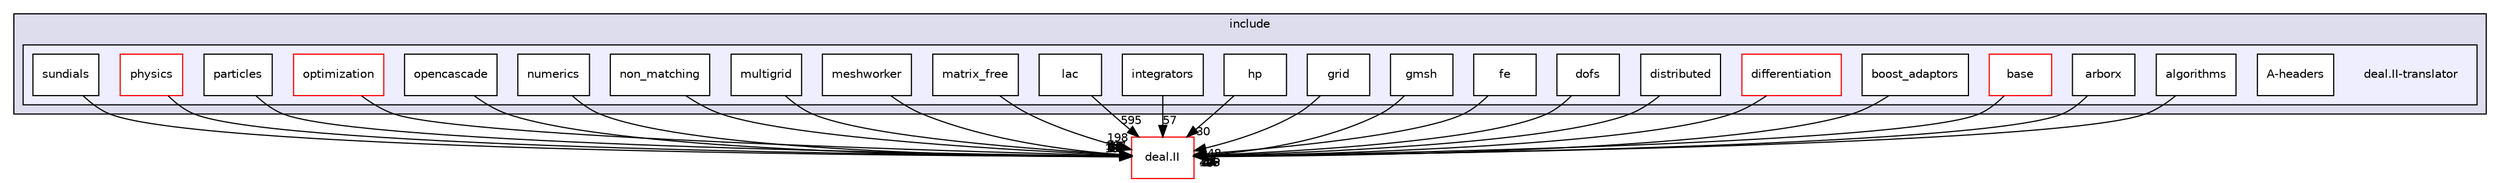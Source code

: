 digraph "include/deal.II-translator" {
  compound=true
  node [ fontsize="10", fontname="Helvetica"];
  edge [ labelfontsize="10", labelfontname="Helvetica"];
  subgraph clusterdir_d44c64559bbebec7f509842c48db8b23 {
    graph [ bgcolor="#ddddee", pencolor="black", label="include" fontname="Helvetica", fontsize="10", URL="dir_d44c64559bbebec7f509842c48db8b23.html"]
  subgraph clusterdir_386d89ad50a3909c2af5a93b48d2c3ff {
    graph [ bgcolor="#eeeeff", pencolor="black", label="" URL="dir_386d89ad50a3909c2af5a93b48d2c3ff.html"];
    dir_386d89ad50a3909c2af5a93b48d2c3ff [shape=plaintext label="deal.II-translator"];
    dir_cc75f060796bff01877bcf1601cca8a4 [shape=box label="A-headers" color="black" fillcolor="white" style="filled" URL="dir_cc75f060796bff01877bcf1601cca8a4.html"];
    dir_82bd2249df614e3fc1b0034abb0e4065 [shape=box label="algorithms" color="black" fillcolor="white" style="filled" URL="dir_82bd2249df614e3fc1b0034abb0e4065.html"];
    dir_f3320fa8d5b74c7a22186b75e45d8869 [shape=box label="arborx" color="black" fillcolor="white" style="filled" URL="dir_f3320fa8d5b74c7a22186b75e45d8869.html"];
    dir_93218cacdf2be213c307fc2583c9455e [shape=box label="base" color="red" fillcolor="white" style="filled" URL="dir_93218cacdf2be213c307fc2583c9455e.html"];
    dir_b9efbdbcc7aa255bcb51ffb1fb053aaf [shape=box label="boost_adaptors" color="black" fillcolor="white" style="filled" URL="dir_b9efbdbcc7aa255bcb51ffb1fb053aaf.html"];
    dir_246939c7da9b1a85fadbff90a906fca9 [shape=box label="differentiation" color="red" fillcolor="white" style="filled" URL="dir_246939c7da9b1a85fadbff90a906fca9.html"];
    dir_19a0b2fa1cc3e9b967c06e2279c53201 [shape=box label="distributed" color="black" fillcolor="white" style="filled" URL="dir_19a0b2fa1cc3e9b967c06e2279c53201.html"];
    dir_1e778d43cf6aad056e6fe1b98b28b699 [shape=box label="dofs" color="black" fillcolor="white" style="filled" URL="dir_1e778d43cf6aad056e6fe1b98b28b699.html"];
    dir_b8c51392e34cda26544962c3a4fa899a [shape=box label="fe" color="black" fillcolor="white" style="filled" URL="dir_b8c51392e34cda26544962c3a4fa899a.html"];
    dir_f65beeaad236d478968c18768c1c3cc2 [shape=box label="gmsh" color="black" fillcolor="white" style="filled" URL="dir_f65beeaad236d478968c18768c1c3cc2.html"];
    dir_2515ac7caeed6398a0895236857aa63d [shape=box label="grid" color="black" fillcolor="white" style="filled" URL="dir_2515ac7caeed6398a0895236857aa63d.html"];
    dir_ad58f32104e20e179ee564493ce24f15 [shape=box label="hp" color="black" fillcolor="white" style="filled" URL="dir_ad58f32104e20e179ee564493ce24f15.html"];
    dir_262bb043e1d13f16893e0ab01c8695c3 [shape=box label="integrators" color="black" fillcolor="white" style="filled" URL="dir_262bb043e1d13f16893e0ab01c8695c3.html"];
    dir_02edea70bfa5bf4eaf5d0a0cab383aeb [shape=box label="lac" color="black" fillcolor="white" style="filled" URL="dir_02edea70bfa5bf4eaf5d0a0cab383aeb.html"];
    dir_eef4d9156d3c44261ab5a08a28feeb42 [shape=box label="matrix_free" color="black" fillcolor="white" style="filled" URL="dir_eef4d9156d3c44261ab5a08a28feeb42.html"];
    dir_ad2896c6d39e0fd0b60e775d087d83db [shape=box label="meshworker" color="black" fillcolor="white" style="filled" URL="dir_ad2896c6d39e0fd0b60e775d087d83db.html"];
    dir_d7c3ad262a6dbe88e2b6275d5eb05496 [shape=box label="multigrid" color="black" fillcolor="white" style="filled" URL="dir_d7c3ad262a6dbe88e2b6275d5eb05496.html"];
    dir_3594e3237e96873c1489d0b668fc7b66 [shape=box label="non_matching" color="black" fillcolor="white" style="filled" URL="dir_3594e3237e96873c1489d0b668fc7b66.html"];
    dir_c47e7ba737564dfae683239e6a95bd0b [shape=box label="numerics" color="black" fillcolor="white" style="filled" URL="dir_c47e7ba737564dfae683239e6a95bd0b.html"];
    dir_dcc7fa5dadc6611e69233968e56dcf5d [shape=box label="opencascade" color="black" fillcolor="white" style="filled" URL="dir_dcc7fa5dadc6611e69233968e56dcf5d.html"];
    dir_e08ef77fa1f15b8ce29d4023b30bbace [shape=box label="optimization" color="red" fillcolor="white" style="filled" URL="dir_e08ef77fa1f15b8ce29d4023b30bbace.html"];
    dir_551b70e7e73b802de3bcc012b577a2ce [shape=box label="particles" color="black" fillcolor="white" style="filled" URL="dir_551b70e7e73b802de3bcc012b577a2ce.html"];
    dir_7b3963493f820647c12c00537c8808e9 [shape=box label="physics" color="red" fillcolor="white" style="filled" URL="dir_7b3963493f820647c12c00537c8808e9.html"];
    dir_8609d7d5ab8350751771087bb2b9a28c [shape=box label="sundials" color="black" fillcolor="white" style="filled" URL="dir_8609d7d5ab8350751771087bb2b9a28c.html"];
  }
  }
  dir_ee90d91a514b839c31faec7a1d916f67 [shape=box label="deal.II" fillcolor="white" style="filled" color="red" URL="dir_ee90d91a514b839c31faec7a1d916f67.html"];
  dir_93218cacdf2be213c307fc2583c9455e->dir_ee90d91a514b839c31faec7a1d916f67 [headlabel="473", labeldistance=1.5 headhref="dir_000012_000009.html"];
  dir_b8c51392e34cda26544962c3a4fa899a->dir_ee90d91a514b839c31faec7a1d916f67 [headlabel="305", labeldistance=1.5 headhref="dir_000018_000009.html"];
  dir_f65beeaad236d478968c18768c1c3cc2->dir_ee90d91a514b839c31faec7a1d916f67 [headlabel="3", labeldistance=1.5 headhref="dir_000031_000009.html"];
  dir_ad2896c6d39e0fd0b60e775d087d83db->dir_ee90d91a514b839c31faec7a1d916f67 [headlabel="87", labeldistance=1.5 headhref="dir_000108_000009.html"];
  dir_19a0b2fa1cc3e9b967c06e2279c53201->dir_ee90d91a514b839c31faec7a1d916f67 [headlabel="41", labeldistance=1.5 headhref="dir_000092_000009.html"];
  dir_f3320fa8d5b74c7a22186b75e45d8869->dir_ee90d91a514b839c31faec7a1d916f67 [headlabel="4", labeldistance=1.5 headhref="dir_000069_000009.html"];
  dir_7b3963493f820647c12c00537c8808e9->dir_ee90d91a514b839c31faec7a1d916f67 [headlabel="20", labeldistance=1.5 headhref="dir_000125_000009.html"];
  dir_2515ac7caeed6398a0895236857aa63d->dir_ee90d91a514b839c31faec7a1d916f67 [headlabel="148", labeldistance=1.5 headhref="dir_000021_000009.html"];
  dir_1e778d43cf6aad056e6fe1b98b28b699->dir_ee90d91a514b839c31faec7a1d916f67 [headlabel="54", labeldistance=1.5 headhref="dir_000096_000009.html"];
  dir_82bd2249df614e3fc1b0034abb0e4065->dir_ee90d91a514b839c31faec7a1d916f67 [headlabel="24", labeldistance=1.5 headhref="dir_000066_000009.html"];
  dir_02edea70bfa5bf4eaf5d0a0cab383aeb->dir_ee90d91a514b839c31faec7a1d916f67 [headlabel="595", labeldistance=1.5 headhref="dir_000015_000009.html"];
  dir_dcc7fa5dadc6611e69233968e56dcf5d->dir_ee90d91a514b839c31faec7a1d916f67 [headlabel="9", labeldistance=1.5 headhref="dir_000032_000009.html"];
  dir_b9efbdbcc7aa255bcb51ffb1fb053aaf->dir_ee90d91a514b839c31faec7a1d916f67 [headlabel="8", labeldistance=1.5 headhref="dir_000072_000009.html"];
  dir_ad58f32104e20e179ee564493ce24f15->dir_ee90d91a514b839c31faec7a1d916f67 [headlabel="30", labeldistance=1.5 headhref="dir_000099_000009.html"];
  dir_3594e3237e96873c1489d0b668fc7b66->dir_ee90d91a514b839c31faec7a1d916f67 [headlabel="15", labeldistance=1.5 headhref="dir_000114_000009.html"];
  dir_c47e7ba737564dfae683239e6a95bd0b->dir_ee90d91a514b839c31faec7a1d916f67 [headlabel="152", labeldistance=1.5 headhref="dir_000093_000009.html"];
  dir_551b70e7e73b802de3bcc012b577a2ce->dir_ee90d91a514b839c31faec7a1d916f67 [headlabel="53", labeldistance=1.5 headhref="dir_000033_000009.html"];
  dir_246939c7da9b1a85fadbff90a906fca9->dir_ee90d91a514b839c31faec7a1d916f67 [headlabel="105", labeldistance=1.5 headhref="dir_000081_000009.html"];
  dir_262bb043e1d13f16893e0ab01c8695c3->dir_ee90d91a514b839c31faec7a1d916f67 [headlabel="57", labeldistance=1.5 headhref="dir_000102_000009.html"];
  dir_eef4d9156d3c44261ab5a08a28feeb42->dir_ee90d91a514b839c31faec7a1d916f67 [headlabel="198", labeldistance=1.5 headhref="dir_000105_000009.html"];
  dir_8609d7d5ab8350751771087bb2b9a28c->dir_ee90d91a514b839c31faec7a1d916f67 [headlabel="36", labeldistance=1.5 headhref="dir_000129_000009.html"];
  dir_e08ef77fa1f15b8ce29d4023b30bbace->dir_ee90d91a514b839c31faec7a1d916f67 [headlabel="14", labeldistance=1.5 headhref="dir_000117_000009.html"];
  dir_d7c3ad262a6dbe88e2b6275d5eb05496->dir_ee90d91a514b839c31faec7a1d916f67 [headlabel="107", labeldistance=1.5 headhref="dir_000111_000009.html"];
}
